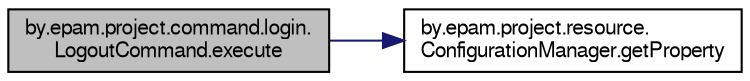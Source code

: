 digraph "by.epam.project.command.login.LogoutCommand.execute"
{
  bgcolor="transparent";
  edge [fontname="FreeSans",fontsize="10",labelfontname="FreeSans",labelfontsize="10"];
  node [fontname="FreeSans",fontsize="10",shape=record];
  rankdir="LR";
  Node1 [label="by.epam.project.command.login.\lLogoutCommand.execute",height=0.2,width=0.4,color="black", fillcolor="grey75", style="filled", fontcolor="black"];
  Node1 -> Node2 [color="midnightblue",fontsize="10",style="solid",fontname="FreeSans"];
  Node2 [label="by.epam.project.resource.\lConfigurationManager.getProperty",height=0.2,width=0.4,color="black",URL="$db/d7a/classby_1_1epam_1_1project_1_1resource_1_1_configuration_manager_a0cb31f0d7c19c2a0f2882f3e57d3a334.html#a0cb31f0d7c19c2a0f2882f3e57d3a334"];
}
